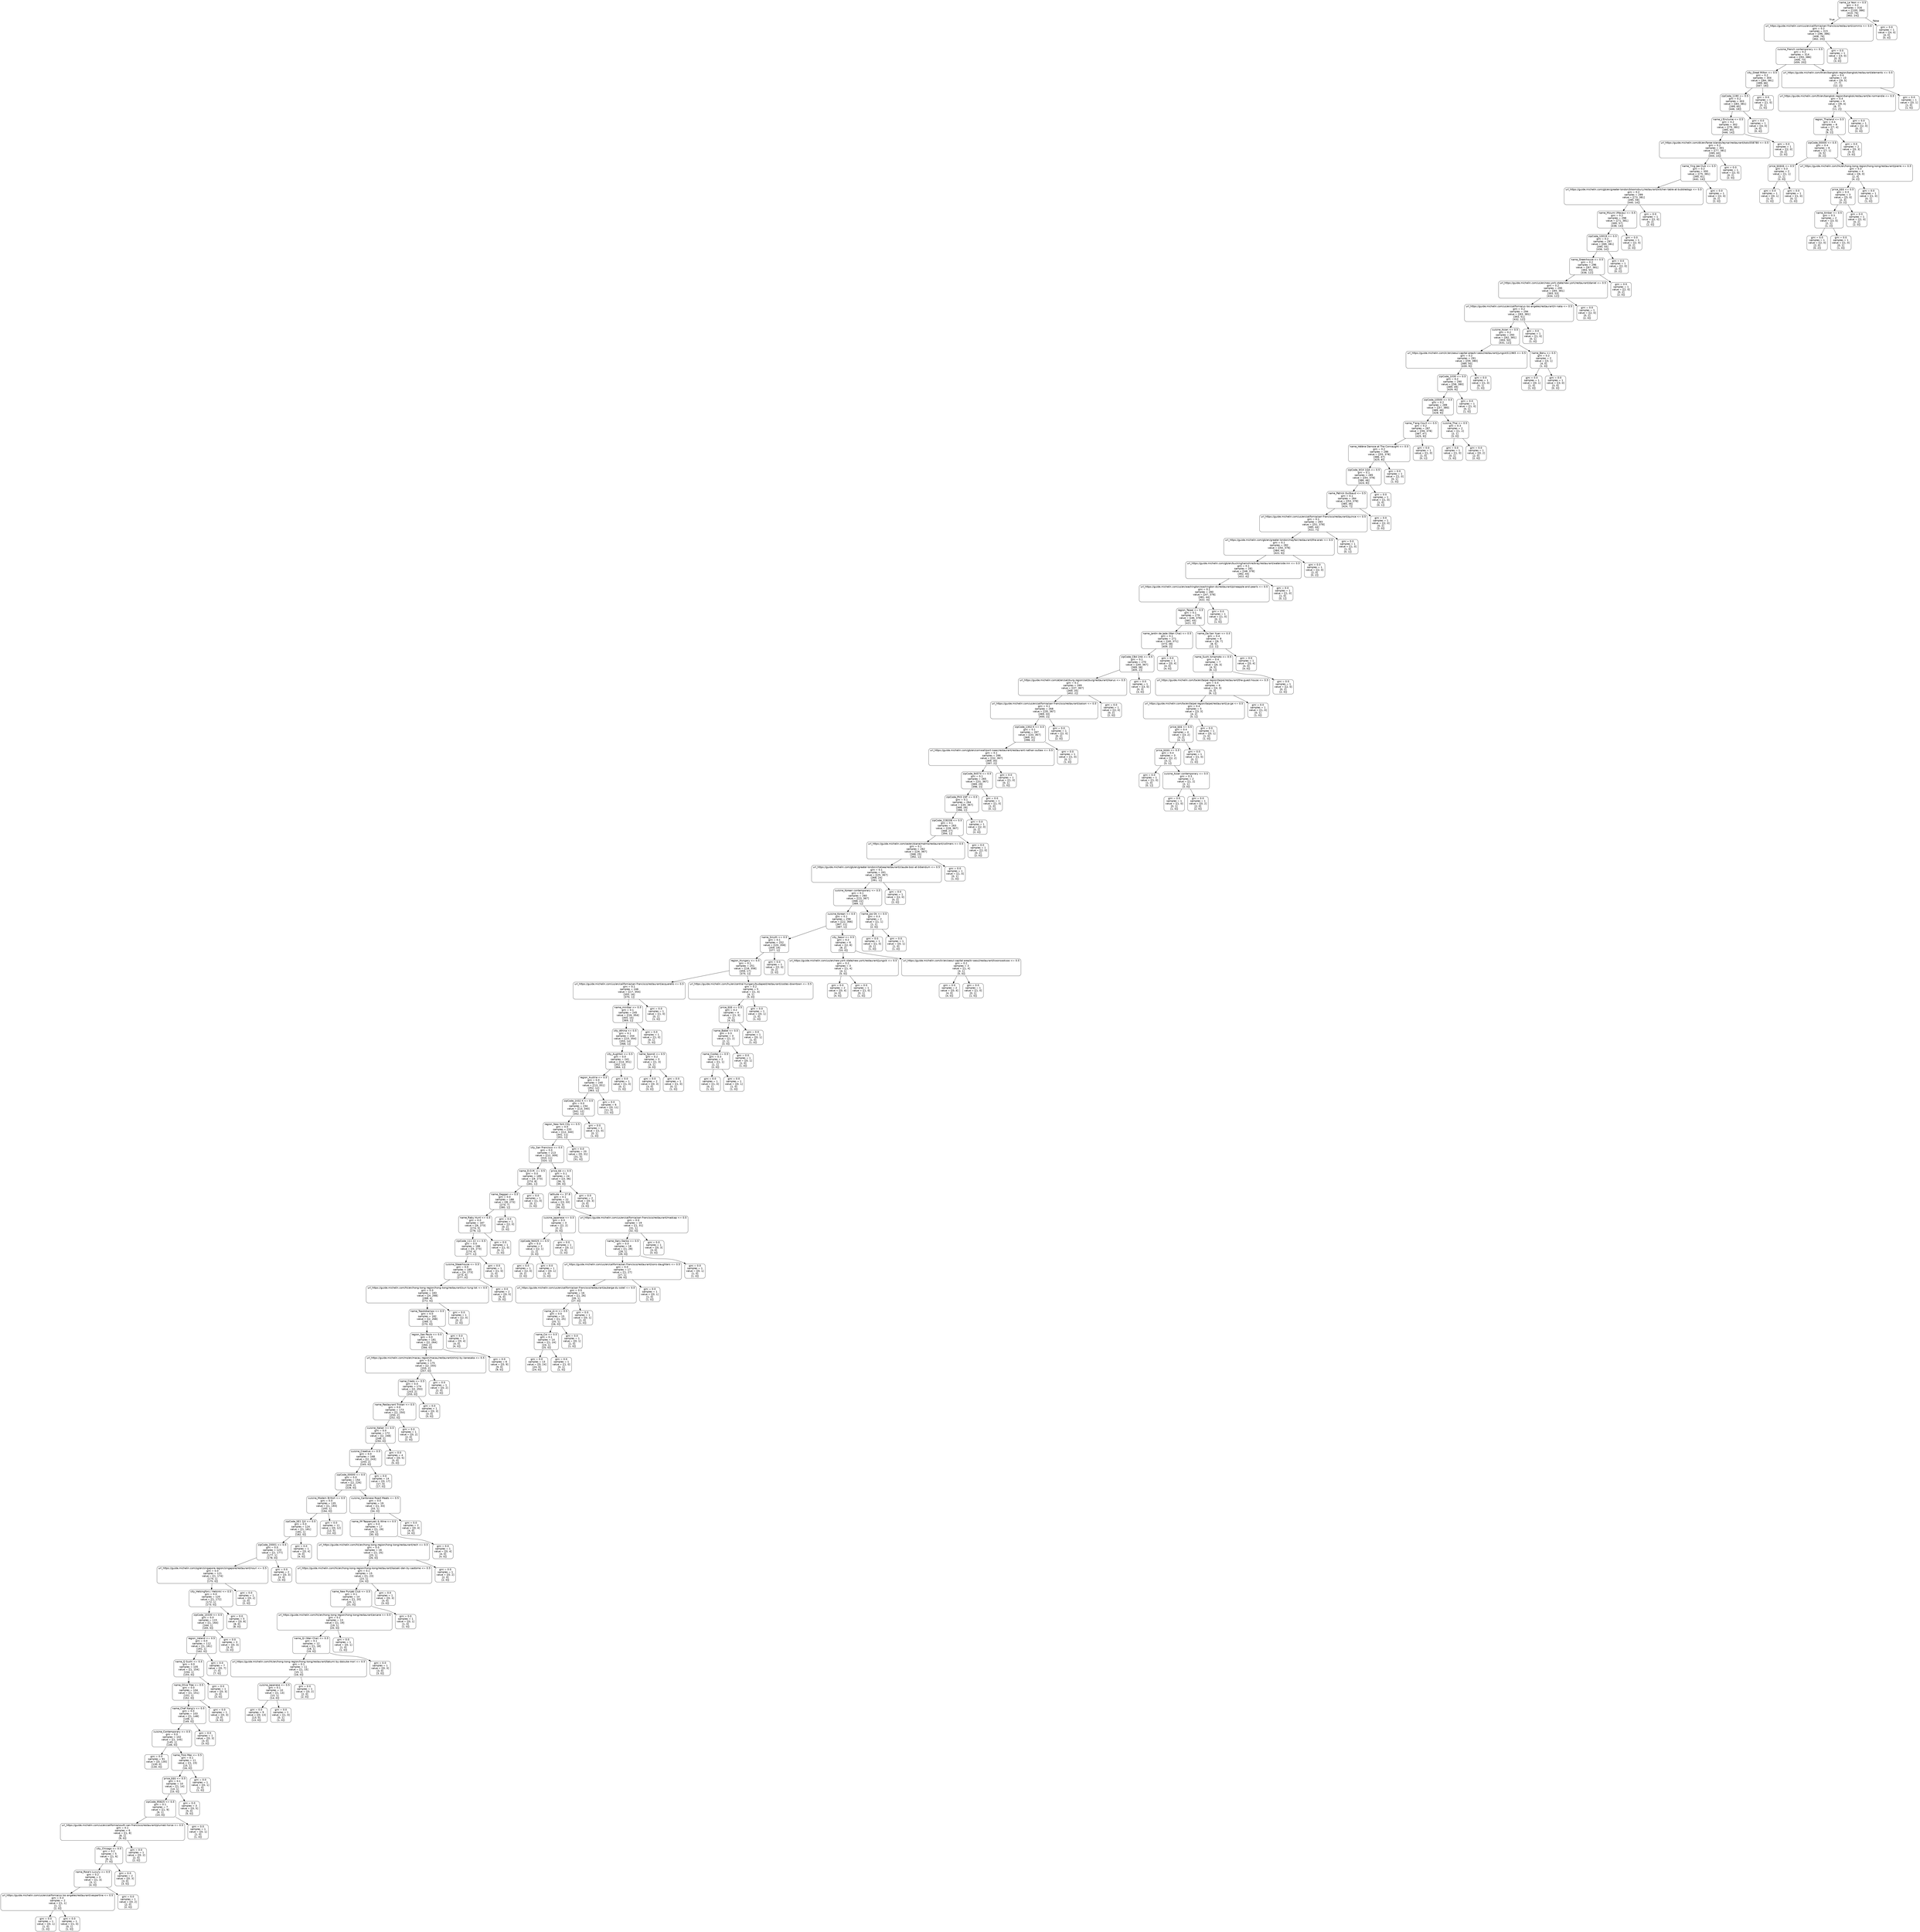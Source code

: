 digraph Tree {
node [shape=box, style="rounded", color="black", fontname=helvetica] ;
edge [fontname=helvetica] ;
0 [label="name_La Yeon <= 0.5\ngini = 0.2\nsamples = 316\nvalue = [[100, 386]\n[410, 76]\n[462, 24]]"] ;
1 [label="url_https://guide.michelin.com/us/en/california/san-francisco/restaurant/commis <= 0.5\ngini = 0.2\nsamples = 315\nvalue = [[96, 386]\n[406, 76]\n[462, 20]]"] ;
0 -> 1 [labeldistance=2.5, labelangle=45, headlabel="True"] ;
2 [label="cuisine_French contemporary <= 0.5\ngini = 0.2\nsamples = 314\nvalue = [[93, 386]\n[406, 73]\n[459, 20]]"] ;
1 -> 2 ;
3 [label="city_Great Milton <= 0.5\ngini = 0.2\nsamples = 304\nvalue = [[84, 381]\n[399, 66]\n[447, 18]]"] ;
2 -> 3 ;
4 [label="zipCode_1190 <= 0.5\ngini = 0.2\nsamples = 303\nvalue = [[83, 381]\n[399, 65]\n[446, 18]]"] ;
3 -> 4 ;
5 [label="name_L'Enclume <= 0.5\ngini = 0.2\nsamples = 302\nvalue = [[79, 381]\n[395, 65]\n[446, 14]]"] ;
4 -> 5 ;
6 [label="url_https://guide.michelin.com/dk/en/faroe-islands/leynar/restaurant/koks558780 <= 0.5\ngini = 0.2\nsamples = 301\nvalue = [[77, 381]\n[395, 63]\n[444, 14]]"] ;
5 -> 6 ;
7 [label="name_Ying Jee Club <= 0.5\ngini = 0.2\nsamples = 300\nvalue = [[75, 381]\n[395, 61]\n[442, 14]]"] ;
6 -> 7 ;
8 [label="url_https://guide.michelin.com/gb/en/greater-london/bloomsbury/restaurant/kitchen-table-at-bubbledogs <= 0.5\ngini = 0.2\nsamples = 299\nvalue = [[73, 381]\n[395, 59]\n[440, 14]]"] ;
7 -> 8 ;
9 [label="name_Mizumi (Macau) <= 0.5\ngini = 0.2\nsamples = 298\nvalue = [[71, 381]\n[395, 57]\n[438, 14]]"] ;
8 -> 9 ;
10 [label="zipCode_10019 <= 0.5\ngini = 0.2\nsamples = 297\nvalue = [[69, 381]\n[395, 55]\n[436, 14]]"] ;
9 -> 10 ;
11 [label="name_Greenhouse <= 0.5\ngini = 0.2\nsamples = 296\nvalue = [[67, 381]\n[393, 55]\n[436, 12]]"] ;
10 -> 11 ;
12 [label="url_https://guide.michelin.com/us/en/new-york-state/new-york/restaurant/daniel <= 0.5\ngini = 0.2\nsamples = 295\nvalue = [[65, 381]\n[393, 53]\n[434, 12]]"] ;
11 -> 12 ;
13 [label="url_https://guide.michelin.com/us/en/california/us-los-angeles/restaurant/n-naka <= 0.5\ngini = 0.2\nsamples = 294\nvalue = [[63, 381]\n[393, 51]\n[432, 12]]"] ;
12 -> 13 ;
14 [label="cuisine_Asian <= 0.5\ngini = 0.2\nsamples = 293\nvalue = [[62, 381]\n[393, 50]\n[431, 12]]"] ;
13 -> 14 ;
15 [label="url_https://guide.michelin.com/kr/en/seoul-capital-area/kr-seoul/restaurant/jungsik511965 <= 0.5\ngini = 0.2\nsamples = 291\nvalue = [[59, 380]\n[389, 50]\n[430, 9]]"] ;
14 -> 15 ;
16 [label="zipCode_1030 <= 0.5\ngini = 0.2\nsamples = 290\nvalue = [[58, 380]\n[389, 49]\n[429, 9]]"] ;
15 -> 16 ;
17 [label="zipCode_10500 <= 0.5\ngini = 0.2\nsamples = 289\nvalue = [[57, 380]\n[389, 48]\n[428, 9]]"] ;
16 -> 17 ;
18 [label="name_T'ang Court <= 0.5\ngini = 0.2\nsamples = 287\nvalue = [[56, 378]\n[387, 47]\n[425, 9]]"] ;
17 -> 18 ;
19 [label="name_Hélène Darroze at The Connaught <= 0.5\ngini = 0.2\nsamples = 286\nvalue = [[55, 378]\n[386, 47]\n[425, 8]]"] ;
18 -> 19 ;
20 [label="zipCode_W1K 1QA <= 0.5\ngini = 0.1\nsamples = 285\nvalue = [[54, 378]\n[386, 46]\n[424, 8]]"] ;
19 -> 20 ;
21 [label="name_Patrick Guilbaud <= 0.5\ngini = 0.1\nsamples = 284\nvalue = [[53, 378]\n[385, 46]\n[424, 7]]"] ;
20 -> 21 ;
22 [label="url_https://guide.michelin.com/us/en/california/san-francisco/restaurant/quince <= 0.5\ngini = 0.1\nsamples = 283\nvalue = [[51, 378]\n[385, 44]\n[422, 7]]"] ;
21 -> 22 ;
23 [label="url_https://guide.michelin.com/gb/en/greater-london/mayfair/restaurant/the-araki <= 0.5\ngini = 0.1\nsamples = 282\nvalue = [[50, 378]\n[384, 44]\n[422, 6]]"] ;
22 -> 23 ;
24 [label="url_https://guide.michelin.com/gb/en/buckinghamshire/bray/restaurant/waterside-inn <= 0.5\ngini = 0.1\nsamples = 281\nvalue = [[48, 378]\n[382, 44]\n[422, 4]]"] ;
23 -> 24 ;
25 [label="url_https://guide.michelin.com/us/en/washington/washington-dc/restaurant/pineapple-and-pearls <= 0.5\ngini = 0.1\nsamples = 280\nvalue = [[47, 378]\n[381, 44]\n[422, 3]]"] ;
24 -> 25 ;
26 [label="region_Taipei <= 0.5\ngini = 0.1\nsamples = 279\nvalue = [[46, 378]\n[381, 43]\n[421, 3]]"] ;
25 -> 26 ;
27 [label="name_Jardin de Jade (Wan Chai) <= 0.5\ngini = 0.1\nsamples = 271\nvalue = [[40, 371]\n[373, 38]\n[409, 2]]"] ;
26 -> 27 ;
28 [label="zipCode_CB4 1HA <= 0.5\ngini = 0.1\nsamples = 270\nvalue = [[40, 367]\n[369, 38]\n[405, 2]]"] ;
27 -> 28 ;
29 [label="url_https://guide.michelin.com/at/en/salzburg-region/salzburg/restaurant/ikarus <= 0.5\ngini = 0.1\nsamples = 269\nvalue = [[37, 367]\n[369, 35]\n[402, 2]]"] ;
28 -> 29 ;
30 [label="url_https://guide.michelin.com/us/en/california/san-francisco/restaurant/saison <= 0.5\ngini = 0.1\nsamples = 268\nvalue = [[35, 367]\n[369, 33]\n[400, 2]]"] ;
29 -> 30 ;
31 [label="zipCode_1302 K <= 0.5\ngini = 0.1\nsamples = 267\nvalue = [[33, 367]\n[369, 31]\n[398, 2]]"] ;
30 -> 31 ;
32 [label="url_https://guide.michelin.com/gb/en/cornwall/port-isaac/restaurant/restaurant-nathan-outlaw <= 0.5\ngini = 0.1\nsamples = 266\nvalue = [[32, 367]\n[369, 30]\n[397, 2]]"] ;
31 -> 32 ;
33 [label="zipCode_94574 <= 0.5\ngini = 0.1\nsamples = 265\nvalue = [[31, 367]\n[369, 29]\n[396, 2]]"] ;
32 -> 33 ;
34 [label="zipCode_PH3 1NF <= 0.5\ngini = 0.1\nsamples = 264\nvalue = [[30, 367]\n[368, 29]\n[396, 1]]"] ;
33 -> 34 ;
35 [label="zipCode_228208 <= 0.5\ngini = 0.1\nsamples = 263\nvalue = [[28, 367]\n[368, 27]\n[394, 1]]"] ;
34 -> 35 ;
36 [label="url_https://guide.michelin.com/se/en/skane/malmo/restaurant/vollmers <= 0.5\ngini = 0.1\nsamples = 262\nvalue = [[26, 367]\n[368, 25]\n[392, 1]]"] ;
35 -> 36 ;
37 [label="url_https://guide.michelin.com/gb/en/greater-london/chelsea/restaurant/claude-bosi-at-bibendum <= 0.5\ngini = 0.1\nsamples = 261\nvalue = [[25, 367]\n[368, 24]\n[391, 1]]"] ;
36 -> 37 ;
38 [label="cuisine_Korean contemporary <= 0.5\ngini = 0.1\nsamples = 260\nvalue = [[23, 367]\n[368, 22]\n[389, 1]]"] ;
37 -> 38 ;
39 [label="cuisine_Korean <= 0.5\ngini = 0.1\nsamples = 258\nvalue = [[22, 366]\n[367, 21]\n[387, 1]]"] ;
38 -> 39 ;
40 [label="name_Smyth <= 0.5\ngini = 0.1\nsamples = 252\nvalue = [[20, 358]\n[359, 19]\n[377, 1]]"] ;
39 -> 40 ;
41 [label="region_Hungary <= 0.5\ngini = 0.1\nsamples = 251\nvalue = [[18, 358]\n[359, 17]\n[375, 1]]"] ;
40 -> 41 ;
42 [label="url_https://guide.michelin.com/us/en/california/san-francisco/restaurant/acquerello <= 0.5\ngini = 0.1\nsamples = 246\nvalue = [[17, 354]\n[355, 16]\n[370, 1]]"] ;
41 -> 42 ;
43 [label="name_minibar <= 0.5\ngini = 0.1\nsamples = 245\nvalue = [[16, 354]\n[355, 15]\n[369, 1]]"] ;
42 -> 43 ;
44 [label="city_Athína <= 0.5\ngini = 0.1\nsamples = 244\nvalue = [[15, 354]\n[355, 14]\n[368, 1]]"] ;
43 -> 44 ;
45 [label="city_Aughton <= 0.5\ngini = 0.0\nsamples = 241\nvalue = [[14, 351]\n[352, 13]\n[364, 1]]"] ;
44 -> 45 ;
46 [label="region_Austria <= 0.5\ngini = 0.0\nsamples = 240\nvalue = [[13, 351]\n[352, 12]\n[363, 1]]"] ;
45 -> 46 ;
47 [label="zipCode_1432 K <= 0.5\ngini = 0.0\nsamples = 234\nvalue = [[13, 340]\n[341, 12]\n[352, 1]]"] ;
46 -> 47 ;
48 [label="region_New York City <= 0.5\ngini = 0.0\nsamples = 233\nvalue = [[12, 340]\n[341, 11]\n[351, 1]]"] ;
47 -> 48 ;
49 [label="city_San Francisco <= 0.5\ngini = 0.0\nsamples = 213\nvalue = [[12, 309]\n[310, 11]\n[320, 1]]"] ;
48 -> 49 ;
50 [label="name_D.O.M. <= 0.5\ngini = 0.0\nsamples = 189\nvalue = [[9, 273]\n[274, 8]\n[281, 1]]"] ;
49 -> 50 ;
51 [label="name_Gaggan <= 0.5\ngini = 0.0\nsamples = 188\nvalue = [[8, 273]\n[274, 7]\n[280, 1]]"] ;
50 -> 51 ;
52 [label="name_Raby Hunt <= 0.5\ngini = 0.0\nsamples = 187\nvalue = [[6, 273]\n[274, 5]\n[278, 1]]"] ;
51 -> 52 ;
53 [label="zipCode_111 22 <= 0.5\ngini = 0.0\nsamples = 186\nvalue = [[5, 273]\n[274, 4]\n[277, 1]]"] ;
52 -> 53 ;
54 [label="cuisine_Steakhouse <= 0.5\ngini = 0.0\nsamples = 185\nvalue = [[4, 273]\n[273, 4]\n[277, 0]]"] ;
53 -> 54 ;
55 [label="url_https://guide.michelin.com/hk/en/hong-kong-region/hong-kong/restaurant/sun-tung-lok <= 0.5\ngini = 0.0\nsamples = 183\nvalue = [[4, 268]\n[268, 4]\n[272, 0]]"] ;
54 -> 55 ;
56 [label="name_Topolobampo <= 0.5\ngini = 0.0\nsamples = 182\nvalue = [[2, 268]\n[268, 2]\n[270, 0]]"] ;
55 -> 56 ;
57 [label="region_Sao Paulo <= 0.5\ngini = 0.0\nsamples = 181\nvalue = [[2, 264]\n[264, 2]\n[266, 0]]"] ;
56 -> 57 ;
58 [label="url_https://guide.michelin.com/mo/en/macau-region/macau/restaurant/shinji-by-kanesaka <= 0.5\ngini = 0.0\nsamples = 175\nvalue = [[2, 255]\n[255, 2]\n[257, 0]]"] ;
57 -> 58 ;
59 [label="name_Credo <= 0.5\ngini = 0.0\nsamples = 174\nvalue = [[2, 253]\n[253, 2]\n[255, 0]]"] ;
58 -> 59 ;
60 [label="name_Restaurant Tristan <= 0.5\ngini = 0.0\nsamples = 173\nvalue = [[2, 250]\n[250, 2]\n[252, 0]]"] ;
59 -> 60 ;
61 [label="cuisine_Italian <= 0.5\ngini = 0.0\nsamples = 172\nvalue = [[2, 248]\n[248, 2]\n[250, 0]]"] ;
60 -> 61 ;
62 [label="cuisine_Creative <= 0.5\ngini = 0.0\nsamples = 168\nvalue = [[2, 243]\n[243, 2]\n[245, 0]]"] ;
61 -> 62 ;
63 [label="zipCode_00000 <= 0.5\ngini = 0.0\nsamples = 154\nvalue = [[2, 226]\n[226, 2]\n[228, 0]]"] ;
62 -> 63 ;
64 [label="cuisine_Modern British <= 0.5\ngini = 0.0\nsamples = 135\nvalue = [[1, 193]\n[193, 1]\n[194, 0]]"] ;
63 -> 64 ;
65 [label="zipCode_SE1 2JX <= 0.5\ngini = 0.0\nsamples = 124\nvalue = [[1, 181]\n[181, 1]\n[182, 0]]"] ;
64 -> 65 ;
66 [label="zipCode_20001 <= 0.5\ngini = 0.0\nsamples = 123\nvalue = [[1, 177]\n[177, 1]\n[178, 0]]"] ;
65 -> 66 ;
67 [label="url_https://guide.michelin.com/sg/en/singapore-region/singapore/restaurant/nouri <= 0.5\ngini = 0.0\nsamples = 121\nvalue = [[1, 174]\n[174, 1]\n[175, 0]]"] ;
66 -> 67 ;
68 [label="city_Helsingfors / Helsinki <= 0.5\ngini = 0.0\nsamples = 120\nvalue = [[1, 172]\n[172, 1]\n[173, 0]]"] ;
67 -> 68 ;
69 [label="zipCode_10330 <= 0.5\ngini = 0.0\nsamples = 115\nvalue = [[1, 164]\n[164, 1]\n[165, 0]]"] ;
68 -> 69 ;
70 [label="region_Ireland <= 0.5\ngini = 0.0\nsamples = 112\nvalue = [[1, 161]\n[161, 1]\n[162, 0]]"] ;
69 -> 70 ;
71 [label="name_Q Sushi <= 0.5\ngini = 0.0\nsamples = 105\nvalue = [[1, 154]\n[154, 1]\n[155, 0]]"] ;
70 -> 71 ;
72 [label="name_Olive Tree <= 0.5\ngini = 0.0\nsamples = 104\nvalue = [[1, 151]\n[151, 1]\n[152, 0]]"] ;
71 -> 72 ;
73 [label="name_Chef Kang's <= 0.5\ngini = 0.0\nsamples = 103\nvalue = [[1, 148]\n[148, 1]\n[149, 0]]"] ;
72 -> 73 ;
74 [label="cuisine_Contemporary <= 0.5\ngini = 0.0\nsamples = 102\nvalue = [[1, 145]\n[145, 1]\n[146, 0]]"] ;
73 -> 74 ;
75 [label="gini = 0.0\nsamples = 91\nvalue = [[0, 130]\n[130, 0]\n[130, 0]]"] ;
74 -> 75 ;
76 [label="name_Trois Mec <= 0.5\ngini = 0.1\nsamples = 11\nvalue = [[1, 15]\n[15, 1]\n[16, 0]]"] ;
74 -> 76 ;
77 [label="price_$$$ <= 0.5\ngini = 0.1\nsamples = 10\nvalue = [[1, 14]\n[14, 1]\n[15, 0]]"] ;
76 -> 77 ;
78 [label="zipCode_95825 <= 0.5\ngini = 0.1\nsamples = 7\nvalue = [[1, 9]\n[9, 1]\n[10, 0]]"] ;
77 -> 78 ;
79 [label="url_https://guide.michelin.com/us/en/california/south-san-francisco/restaurant/plumed-horse <= 0.5\ngini = 0.1\nsamples = 6\nvalue = [[1, 8]\n[8, 1]\n[9, 0]]"] ;
78 -> 79 ;
80 [label="city_Chicago <= 0.5\ngini = 0.2\nsamples = 5\nvalue = [[1, 6]\n[6, 1]\n[7, 0]]"] ;
79 -> 80 ;
81 [label="name_Rose's Luxury <= 0.5\ngini = 0.2\nsamples = 3\nvalue = [[1, 3]\n[3, 1]\n[4, 0]]"] ;
80 -> 81 ;
82 [label="url_https://guide.michelin.com/us/en/california/us-los-angeles/restaurant/vespertine <= 0.5\ngini = 0.3\nsamples = 2\nvalue = [[1, 1]\n[1, 1]\n[2, 0]]"] ;
81 -> 82 ;
83 [label="gini = 0.0\nsamples = 1\nvalue = [[0, 1]\n[1, 0]\n[1, 0]]"] ;
82 -> 83 ;
84 [label="gini = 0.0\nsamples = 1\nvalue = [[1, 0]\n[0, 1]\n[1, 0]]"] ;
82 -> 84 ;
85 [label="gini = 0.0\nsamples = 1\nvalue = [[0, 2]\n[2, 0]\n[2, 0]]"] ;
81 -> 85 ;
86 [label="gini = 0.0\nsamples = 2\nvalue = [[0, 3]\n[3, 0]\n[3, 0]]"] ;
80 -> 86 ;
87 [label="gini = 0.0\nsamples = 1\nvalue = [[0, 2]\n[2, 0]\n[2, 0]]"] ;
79 -> 87 ;
88 [label="gini = 0.0\nsamples = 1\nvalue = [[0, 1]\n[1, 0]\n[1, 0]]"] ;
78 -> 88 ;
89 [label="gini = 0.0\nsamples = 3\nvalue = [[0, 5]\n[5, 0]\n[5, 0]]"] ;
77 -> 89 ;
90 [label="gini = 0.0\nsamples = 1\nvalue = [[0, 1]\n[1, 0]\n[1, 0]]"] ;
76 -> 90 ;
91 [label="gini = 0.0\nsamples = 1\nvalue = [[0, 3]\n[3, 0]\n[3, 0]]"] ;
73 -> 91 ;
92 [label="gini = 0.0\nsamples = 1\nvalue = [[0, 3]\n[3, 0]\n[3, 0]]"] ;
72 -> 92 ;
93 [label="gini = 0.0\nsamples = 1\nvalue = [[0, 3]\n[3, 0]\n[3, 0]]"] ;
71 -> 93 ;
94 [label="gini = 0.0\nsamples = 7\nvalue = [[0, 7]\n[7, 0]\n[7, 0]]"] ;
70 -> 94 ;
95 [label="gini = 0.0\nsamples = 3\nvalue = [[0, 3]\n[3, 0]\n[3, 0]]"] ;
69 -> 95 ;
96 [label="gini = 0.0\nsamples = 5\nvalue = [[0, 8]\n[8, 0]\n[8, 0]]"] ;
68 -> 96 ;
97 [label="gini = 0.0\nsamples = 1\nvalue = [[0, 2]\n[2, 0]\n[2, 0]]"] ;
67 -> 97 ;
98 [label="gini = 0.0\nsamples = 2\nvalue = [[0, 3]\n[3, 0]\n[3, 0]]"] ;
66 -> 98 ;
99 [label="gini = 0.0\nsamples = 1\nvalue = [[0, 4]\n[4, 0]\n[4, 0]]"] ;
65 -> 99 ;
100 [label="gini = 0.0\nsamples = 11\nvalue = [[0, 12]\n[12, 0]\n[12, 0]]"] ;
64 -> 100 ;
101 [label="cuisine_Cantonese Roast Meats <= 0.5\ngini = 0.0\nsamples = 19\nvalue = [[1, 33]\n[33, 1]\n[34, 0]]"] ;
63 -> 101 ;
102 [label="name_IM Teppanyaki & Wine <= 0.5\ngini = 0.0\nsamples = 17\nvalue = [[1, 29]\n[29, 1]\n[30, 0]]"] ;
101 -> 102 ;
103 [label="url_https://guide.michelin.com/hk/en/hong-kong-region/hong-kong/restaurant/rech <= 0.5\ngini = 0.0\nsamples = 16\nvalue = [[1, 25]\n[25, 1]\n[26, 0]]"] ;
102 -> 103 ;
104 [label="url_https://guide.michelin.com/hk/en/hong-kong-region/hong-kong/restaurant/kaiseki-den-by-saotome <= 0.5\ngini = 0.1\nsamples = 15\nvalue = [[1, 23]\n[23, 1]\n[24, 0]]"] ;
103 -> 104 ;
105 [label="name_New Punjab Club <= 0.5\ngini = 0.1\nsamples = 14\nvalue = [[1, 20]\n[20, 1]\n[21, 0]]"] ;
104 -> 105 ;
106 [label="url_https://guide.michelin.com/hk/en/hong-kong-region/hong-kong/restaurant/arcane <= 0.5\ngini = 0.1\nsamples = 13\nvalue = [[1, 19]\n[19, 1]\n[20, 0]]"] ;
105 -> 106 ;
107 [label="name_Qi (Wan Chai) <= 0.5\ngini = 0.1\nsamples = 12\nvalue = [[1, 18]\n[18, 1]\n[19, 0]]"] ;
106 -> 107 ;
108 [label="url_https://guide.michelin.com/hk/en/hong-kong-region/hong-kong/restaurant/takumi-by-daisuke-mori <= 0.5\ngini = 0.1\nsamples = 11\nvalue = [[1, 15]\n[15, 1]\n[16, 0]]"] ;
107 -> 108 ;
109 [label="cuisine_Japanese <= 0.5\ngini = 0.1\nsamples = 10\nvalue = [[1, 13]\n[13, 1]\n[14, 0]]"] ;
108 -> 109 ;
110 [label="gini = 0.0\nsamples = 9\nvalue = [[0, 13]\n[13, 0]\n[13, 0]]"] ;
109 -> 110 ;
111 [label="gini = 0.0\nsamples = 1\nvalue = [[1, 0]\n[0, 1]\n[1, 0]]"] ;
109 -> 111 ;
112 [label="gini = 0.0\nsamples = 1\nvalue = [[0, 2]\n[2, 0]\n[2, 0]]"] ;
108 -> 112 ;
113 [label="gini = 0.0\nsamples = 1\nvalue = [[0, 3]\n[3, 0]\n[3, 0]]"] ;
107 -> 113 ;
114 [label="gini = 0.0\nsamples = 1\nvalue = [[0, 1]\n[1, 0]\n[1, 0]]"] ;
106 -> 114 ;
115 [label="gini = 0.0\nsamples = 1\nvalue = [[0, 1]\n[1, 0]\n[1, 0]]"] ;
105 -> 115 ;
116 [label="gini = 0.0\nsamples = 1\nvalue = [[0, 3]\n[3, 0]\n[3, 0]]"] ;
104 -> 116 ;
117 [label="gini = 0.0\nsamples = 1\nvalue = [[0, 2]\n[2, 0]\n[2, 0]]"] ;
103 -> 117 ;
118 [label="gini = 0.0\nsamples = 1\nvalue = [[0, 4]\n[4, 0]\n[4, 0]]"] ;
102 -> 118 ;
119 [label="gini = 0.0\nsamples = 2\nvalue = [[0, 4]\n[4, 0]\n[4, 0]]"] ;
101 -> 119 ;
120 [label="gini = 0.0\nsamples = 14\nvalue = [[0, 17]\n[17, 0]\n[17, 0]]"] ;
62 -> 120 ;
121 [label="gini = 0.0\nsamples = 4\nvalue = [[0, 5]\n[5, 0]\n[5, 0]]"] ;
61 -> 121 ;
122 [label="gini = 0.0\nsamples = 1\nvalue = [[0, 2]\n[2, 0]\n[2, 0]]"] ;
60 -> 122 ;
123 [label="gini = 0.0\nsamples = 1\nvalue = [[0, 3]\n[3, 0]\n[3, 0]]"] ;
59 -> 123 ;
124 [label="gini = 0.0\nsamples = 1\nvalue = [[0, 2]\n[2, 0]\n[2, 0]]"] ;
58 -> 124 ;
125 [label="gini = 0.0\nsamples = 6\nvalue = [[0, 9]\n[9, 0]\n[9, 0]]"] ;
57 -> 125 ;
126 [label="gini = 0.0\nsamples = 1\nvalue = [[0, 4]\n[4, 0]\n[4, 0]]"] ;
56 -> 126 ;
127 [label="gini = 0.0\nsamples = 1\nvalue = [[2, 0]\n[0, 2]\n[2, 0]]"] ;
55 -> 127 ;
128 [label="gini = 0.0\nsamples = 2\nvalue = [[0, 5]\n[5, 0]\n[5, 0]]"] ;
54 -> 128 ;
129 [label="gini = 0.0\nsamples = 1\nvalue = [[1, 0]\n[1, 0]\n[0, 1]]"] ;
53 -> 129 ;
130 [label="gini = 0.0\nsamples = 1\nvalue = [[1, 0]\n[0, 1]\n[1, 0]]"] ;
52 -> 130 ;
131 [label="gini = 0.0\nsamples = 1\nvalue = [[2, 0]\n[0, 2]\n[2, 0]]"] ;
51 -> 131 ;
132 [label="gini = 0.0\nsamples = 1\nvalue = [[1, 0]\n[0, 1]\n[1, 0]]"] ;
50 -> 132 ;
133 [label="price_$$ <= 0.5\ngini = 0.1\nsamples = 24\nvalue = [[3, 36]\n[36, 3]\n[39, 0]]"] ;
49 -> 133 ;
134 [label="latitude <= 37.8\ngini = 0.1\nsamples = 22\nvalue = [[3, 33]\n[33, 3]\n[36, 0]]"] ;
133 -> 134 ;
135 [label="cuisine_Japanese <= 0.5\ngini = 0.3\nsamples = 3\nvalue = [[2, 2]\n[2, 2]\n[4, 0]]"] ;
134 -> 135 ;
136 [label="zipCode_94025 <= 0.5\ngini = 0.3\nsamples = 2\nvalue = [[2, 1]\n[1, 2]\n[3, 0]]"] ;
135 -> 136 ;
137 [label="gini = 0.0\nsamples = 1\nvalue = [[2, 0]\n[0, 2]\n[2, 0]]"] ;
136 -> 137 ;
138 [label="gini = 0.0\nsamples = 1\nvalue = [[0, 1]\n[1, 0]\n[1, 0]]"] ;
136 -> 138 ;
139 [label="gini = 0.0\nsamples = 1\nvalue = [[0, 1]\n[1, 0]\n[1, 0]]"] ;
135 -> 139 ;
140 [label="url_https://guide.michelin.com/us/en/california/san-francisco/restaurant/madcap <= 0.5\ngini = 0.0\nsamples = 19\nvalue = [[1, 31]\n[31, 1]\n[32, 0]]"] ;
134 -> 140 ;
141 [label="name_Gary Danko <= 0.5\ngini = 0.0\nsamples = 18\nvalue = [[1, 28]\n[28, 1]\n[29, 0]]"] ;
140 -> 141 ;
142 [label="url_https://guide.michelin.com/us/en/california/san-francisco/restaurant/sons-daughters <= 0.5\ngini = 0.0\nsamples = 17\nvalue = [[1, 27]\n[27, 1]\n[28, 0]]"] ;
141 -> 142 ;
143 [label="url_https://guide.michelin.com/us/en/california/san-francisco/restaurant/auberge-du-soleil <= 0.5\ngini = 0.0\nsamples = 16\nvalue = [[1, 26]\n[26, 1]\n[27, 0]]"] ;
142 -> 143 ;
144 [label="name_jū-ni <= 0.5\ngini = 0.0\nsamples = 15\nvalue = [[1, 25]\n[25, 1]\n[26, 0]]"] ;
143 -> 144 ;
145 [label="name_Coi <= 0.5\ngini = 0.1\nsamples = 14\nvalue = [[1, 24]\n[24, 1]\n[25, 0]]"] ;
144 -> 145 ;
146 [label="gini = 0.0\nsamples = 13\nvalue = [[0, 24]\n[24, 0]\n[24, 0]]"] ;
145 -> 146 ;
147 [label="gini = 0.0\nsamples = 1\nvalue = [[1, 0]\n[0, 1]\n[1, 0]]"] ;
145 -> 147 ;
148 [label="gini = 0.0\nsamples = 1\nvalue = [[0, 1]\n[1, 0]\n[1, 0]]"] ;
144 -> 148 ;
149 [label="gini = 0.0\nsamples = 1\nvalue = [[0, 1]\n[1, 0]\n[1, 0]]"] ;
143 -> 149 ;
150 [label="gini = 0.0\nsamples = 1\nvalue = [[0, 1]\n[1, 0]\n[1, 0]]"] ;
142 -> 150 ;
151 [label="gini = 0.0\nsamples = 1\nvalue = [[0, 1]\n[1, 0]\n[1, 0]]"] ;
141 -> 151 ;
152 [label="gini = 0.0\nsamples = 1\nvalue = [[0, 3]\n[3, 0]\n[3, 0]]"] ;
140 -> 152 ;
153 [label="gini = 0.0\nsamples = 2\nvalue = [[0, 3]\n[3, 0]\n[3, 0]]"] ;
133 -> 153 ;
154 [label="gini = 0.0\nsamples = 20\nvalue = [[0, 31]\n[31, 0]\n[31, 0]]"] ;
48 -> 154 ;
155 [label="gini = 0.0\nsamples = 1\nvalue = [[1, 0]\n[0, 1]\n[1, 0]]"] ;
47 -> 155 ;
156 [label="gini = 0.0\nsamples = 6\nvalue = [[0, 11]\n[11, 0]\n[11, 0]]"] ;
46 -> 156 ;
157 [label="gini = 0.0\nsamples = 1\nvalue = [[1, 0]\n[0, 1]\n[1, 0]]"] ;
45 -> 157 ;
158 [label="name_Spondi <= 0.5\ngini = 0.2\nsamples = 3\nvalue = [[1, 3]\n[3, 1]\n[4, 0]]"] ;
44 -> 158 ;
159 [label="gini = 0.0\nsamples = 2\nvalue = [[0, 3]\n[3, 0]\n[3, 0]]"] ;
158 -> 159 ;
160 [label="gini = 0.0\nsamples = 1\nvalue = [[1, 0]\n[0, 1]\n[1, 0]]"] ;
158 -> 160 ;
161 [label="gini = 0.0\nsamples = 1\nvalue = [[1, 0]\n[0, 1]\n[1, 0]]"] ;
43 -> 161 ;
162 [label="gini = 0.0\nsamples = 1\nvalue = [[1, 0]\n[0, 1]\n[1, 0]]"] ;
42 -> 162 ;
163 [label="url_https://guide.michelin.com/hu/en/central-hungary/budapest/restaurant/costes-downtown <= 0.5\ngini = 0.2\nsamples = 5\nvalue = [[1, 4]\n[4, 1]\n[5, 0]]"] ;
41 -> 163 ;
164 [label="price_$$$ <= 0.5\ngini = 0.2\nsamples = 4\nvalue = [[1, 3]\n[3, 1]\n[4, 0]]"] ;
163 -> 164 ;
165 [label="name_Babel <= 0.5\ngini = 0.3\nsamples = 3\nvalue = [[1, 2]\n[2, 1]\n[3, 0]]"] ;
164 -> 165 ;
166 [label="name_Costes <= 0.5\ngini = 0.3\nsamples = 2\nvalue = [[1, 1]\n[1, 1]\n[2, 0]]"] ;
165 -> 166 ;
167 [label="gini = 0.0\nsamples = 1\nvalue = [[1, 0]\n[0, 1]\n[1, 0]]"] ;
166 -> 167 ;
168 [label="gini = 0.0\nsamples = 1\nvalue = [[0, 1]\n[1, 0]\n[1, 0]]"] ;
166 -> 168 ;
169 [label="gini = 0.0\nsamples = 1\nvalue = [[0, 1]\n[1, 0]\n[1, 0]]"] ;
165 -> 169 ;
170 [label="gini = 0.0\nsamples = 1\nvalue = [[0, 1]\n[1, 0]\n[1, 0]]"] ;
164 -> 170 ;
171 [label="gini = 0.0\nsamples = 1\nvalue = [[0, 1]\n[1, 0]\n[1, 0]]"] ;
163 -> 171 ;
172 [label="gini = 0.0\nsamples = 1\nvalue = [[2, 0]\n[0, 2]\n[2, 0]]"] ;
40 -> 172 ;
173 [label="city_Seoul <= 0.5\ngini = 0.2\nsamples = 6\nvalue = [[2, 8]\n[8, 2]\n[10, 0]]"] ;
39 -> 173 ;
174 [label="url_https://guide.michelin.com/us/en/new-york-state/new-york/restaurant/jungsik <= 0.5\ngini = 0.2\nsamples = 3\nvalue = [[1, 4]\n[4, 1]\n[5, 0]]"] ;
173 -> 174 ;
175 [label="gini = 0.0\nsamples = 2\nvalue = [[0, 4]\n[4, 0]\n[4, 0]]"] ;
174 -> 175 ;
176 [label="gini = 0.0\nsamples = 1\nvalue = [[1, 0]\n[0, 1]\n[1, 0]]"] ;
174 -> 176 ;
177 [label="url_https://guide.michelin.com/kr/en/seoul-capital-area/kr-seoul/restaurant/kwonsooksoo <= 0.5\ngini = 0.2\nsamples = 3\nvalue = [[1, 4]\n[4, 1]\n[5, 0]]"] ;
173 -> 177 ;
178 [label="gini = 0.0\nsamples = 2\nvalue = [[0, 4]\n[4, 0]\n[4, 0]]"] ;
177 -> 178 ;
179 [label="gini = 0.0\nsamples = 1\nvalue = [[1, 0]\n[0, 1]\n[1, 0]]"] ;
177 -> 179 ;
180 [label="name_Joo Ok <= 0.5\ngini = 0.3\nsamples = 2\nvalue = [[1, 1]\n[1, 1]\n[2, 0]]"] ;
38 -> 180 ;
181 [label="gini = 0.0\nsamples = 1\nvalue = [[1, 0]\n[0, 1]\n[1, 0]]"] ;
180 -> 181 ;
182 [label="gini = 0.0\nsamples = 1\nvalue = [[0, 1]\n[1, 0]\n[1, 0]]"] ;
180 -> 182 ;
183 [label="gini = 0.0\nsamples = 1\nvalue = [[2, 0]\n[0, 2]\n[2, 0]]"] ;
37 -> 183 ;
184 [label="gini = 0.0\nsamples = 1\nvalue = [[1, 0]\n[0, 1]\n[1, 0]]"] ;
36 -> 184 ;
185 [label="gini = 0.0\nsamples = 1\nvalue = [[2, 0]\n[0, 2]\n[2, 0]]"] ;
35 -> 185 ;
186 [label="gini = 0.0\nsamples = 1\nvalue = [[2, 0]\n[0, 2]\n[2, 0]]"] ;
34 -> 186 ;
187 [label="gini = 0.0\nsamples = 1\nvalue = [[1, 0]\n[1, 0]\n[0, 1]]"] ;
33 -> 187 ;
188 [label="gini = 0.0\nsamples = 1\nvalue = [[1, 0]\n[0, 1]\n[1, 0]]"] ;
32 -> 188 ;
189 [label="gini = 0.0\nsamples = 1\nvalue = [[1, 0]\n[0, 1]\n[1, 0]]"] ;
31 -> 189 ;
190 [label="gini = 0.0\nsamples = 1\nvalue = [[2, 0]\n[0, 2]\n[2, 0]]"] ;
30 -> 190 ;
191 [label="gini = 0.0\nsamples = 1\nvalue = [[2, 0]\n[0, 2]\n[2, 0]]"] ;
29 -> 191 ;
192 [label="gini = 0.0\nsamples = 1\nvalue = [[3, 0]\n[0, 3]\n[3, 0]]"] ;
28 -> 192 ;
193 [label="gini = 0.0\nsamples = 1\nvalue = [[0, 4]\n[4, 0]\n[4, 0]]"] ;
27 -> 193 ;
194 [label="name_Da San Yuan <= 0.5\ngini = 0.4\nsamples = 8\nvalue = [[6, 7]\n[8, 5]\n[12, 1]]"] ;
26 -> 194 ;
195 [label="name_Sushi Amamoto <= 0.5\ngini = 0.4\nsamples = 7\nvalue = [[6, 3]\n[4, 5]\n[8, 1]]"] ;
194 -> 195 ;
196 [label="url_https://guide.michelin.com/tw/en/taipei-region/taipei/restaurant/the-guest-house <= 0.5\ngini = 0.4\nsamples = 6\nvalue = [[4, 3]\n[4, 3]\n[6, 1]]"] ;
195 -> 196 ;
197 [label="url_https://guide.michelin.com/tw/en/taipei-region/taipei/restaurant/ya-ge <= 0.5\ngini = 0.4\nsamples = 5\nvalue = [[3, 3]\n[4, 2]\n[5, 1]]"] ;
196 -> 197 ;
198 [label="price_$$$ <= 0.5\ngini = 0.4\nsamples = 4\nvalue = [[3, 2]\n[3, 2]\n[4, 1]]"] ;
197 -> 198 ;
199 [label="price_$$$$ <= 0.5\ngini = 0.4\nsamples = 3\nvalue = [[2, 2]\n[3, 1]\n[3, 1]]"] ;
198 -> 199 ;
200 [label="gini = 0.0\nsamples = 1\nvalue = [[1, 0]\n[1, 0]\n[0, 1]]"] ;
199 -> 200 ;
201 [label="cuisine_Asian contemporary <= 0.5\ngini = 0.3\nsamples = 2\nvalue = [[1, 2]\n[2, 1]\n[3, 0]]"] ;
199 -> 201 ;
202 [label="gini = 0.0\nsamples = 1\nvalue = [[1, 0]\n[0, 1]\n[1, 0]]"] ;
201 -> 202 ;
203 [label="gini = 0.0\nsamples = 1\nvalue = [[0, 2]\n[2, 0]\n[2, 0]]"] ;
201 -> 203 ;
204 [label="gini = 0.0\nsamples = 1\nvalue = [[1, 0]\n[0, 1]\n[1, 0]]"] ;
198 -> 204 ;
205 [label="gini = 0.0\nsamples = 1\nvalue = [[0, 1]\n[1, 0]\n[1, 0]]"] ;
197 -> 205 ;
206 [label="gini = 0.0\nsamples = 1\nvalue = [[1, 0]\n[0, 1]\n[1, 0]]"] ;
196 -> 206 ;
207 [label="gini = 0.0\nsamples = 1\nvalue = [[2, 0]\n[0, 2]\n[2, 0]]"] ;
195 -> 207 ;
208 [label="gini = 0.0\nsamples = 1\nvalue = [[0, 4]\n[4, 0]\n[4, 0]]"] ;
194 -> 208 ;
209 [label="gini = 0.0\nsamples = 1\nvalue = [[1, 0]\n[0, 1]\n[1, 0]]"] ;
25 -> 209 ;
210 [label="gini = 0.0\nsamples = 1\nvalue = [[1, 0]\n[1, 0]\n[0, 1]]"] ;
24 -> 210 ;
211 [label="gini = 0.0\nsamples = 1\nvalue = [[2, 0]\n[2, 0]\n[0, 2]]"] ;
23 -> 211 ;
212 [label="gini = 0.0\nsamples = 1\nvalue = [[1, 0]\n[1, 0]\n[0, 1]]"] ;
22 -> 212 ;
213 [label="gini = 0.0\nsamples = 1\nvalue = [[2, 0]\n[0, 2]\n[2, 0]]"] ;
21 -> 213 ;
214 [label="gini = 0.0\nsamples = 1\nvalue = [[1, 0]\n[1, 0]\n[0, 1]]"] ;
20 -> 214 ;
215 [label="gini = 0.0\nsamples = 1\nvalue = [[1, 0]\n[0, 1]\n[1, 0]]"] ;
19 -> 215 ;
216 [label="gini = 0.0\nsamples = 1\nvalue = [[1, 0]\n[1, 0]\n[0, 1]]"] ;
18 -> 216 ;
217 [label="cuisine_Thai <= 0.5\ngini = 0.3\nsamples = 2\nvalue = [[1, 2]\n[2, 1]\n[3, 0]]"] ;
17 -> 217 ;
218 [label="gini = 0.0\nsamples = 1\nvalue = [[1, 0]\n[0, 1]\n[1, 0]]"] ;
217 -> 218 ;
219 [label="gini = 0.0\nsamples = 1\nvalue = [[0, 2]\n[2, 0]\n[2, 0]]"] ;
217 -> 219 ;
220 [label="gini = 0.0\nsamples = 1\nvalue = [[1, 0]\n[0, 1]\n[1, 0]]"] ;
16 -> 220 ;
221 [label="gini = 0.0\nsamples = 1\nvalue = [[1, 0]\n[0, 1]\n[1, 0]]"] ;
15 -> 221 ;
222 [label="name_Benu <= 0.5\ngini = 0.2\nsamples = 2\nvalue = [[3, 1]\n[4, 0]\n[1, 3]]"] ;
14 -> 222 ;
223 [label="gini = 0.0\nsamples = 1\nvalue = [[0, 1]\n[1, 0]\n[1, 0]]"] ;
222 -> 223 ;
224 [label="gini = 0.0\nsamples = 1\nvalue = [[3, 0]\n[3, 0]\n[0, 3]]"] ;
222 -> 224 ;
225 [label="gini = 0.0\nsamples = 1\nvalue = [[1, 0]\n[0, 1]\n[1, 0]]"] ;
13 -> 225 ;
226 [label="gini = 0.0\nsamples = 1\nvalue = [[2, 0]\n[0, 2]\n[2, 0]]"] ;
12 -> 226 ;
227 [label="gini = 0.0\nsamples = 1\nvalue = [[2, 0]\n[0, 2]\n[2, 0]]"] ;
11 -> 227 ;
228 [label="gini = 0.0\nsamples = 1\nvalue = [[2, 0]\n[2, 0]\n[0, 2]]"] ;
10 -> 228 ;
229 [label="gini = 0.0\nsamples = 1\nvalue = [[2, 0]\n[0, 2]\n[2, 0]]"] ;
9 -> 229 ;
230 [label="gini = 0.0\nsamples = 1\nvalue = [[2, 0]\n[0, 2]\n[2, 0]]"] ;
8 -> 230 ;
231 [label="gini = 0.0\nsamples = 1\nvalue = [[2, 0]\n[0, 2]\n[2, 0]]"] ;
7 -> 231 ;
232 [label="gini = 0.0\nsamples = 1\nvalue = [[2, 0]\n[0, 2]\n[2, 0]]"] ;
6 -> 232 ;
233 [label="gini = 0.0\nsamples = 1\nvalue = [[2, 0]\n[0, 2]\n[2, 0]]"] ;
5 -> 233 ;
234 [label="gini = 0.0\nsamples = 1\nvalue = [[4, 0]\n[4, 0]\n[0, 4]]"] ;
4 -> 234 ;
235 [label="gini = 0.0\nsamples = 1\nvalue = [[1, 0]\n[0, 1]\n[1, 0]]"] ;
3 -> 235 ;
236 [label="url_https://guide.michelin.com/th/en/bangkok-region/bangkok/restaurant/elements <= 0.5\ngini = 0.4\nsamples = 10\nvalue = [[9, 5]\n[7, 7]\n[12, 2]]"] ;
2 -> 236 ;
237 [label="url_https://guide.michelin.com/th/en/bangkok-region/bangkok/restaurant/le-normandie <= 0.5\ngini = 0.4\nsamples = 9\nvalue = [[9, 4]\n[6, 7]\n[11, 2]]"] ;
236 -> 237 ;
238 [label="region_Thailand <= 0.5\ngini = 0.4\nsamples = 8\nvalue = [[7, 4]\n[6, 5]\n[9, 2]]"] ;
237 -> 238 ;
239 [label="zipCode_00000 <= 0.5\ngini = 0.4\nsamples = 6\nvalue = [[7, 1]\n[3, 5]\n[6, 2]]"] ;
238 -> 239 ;
240 [label="price_$$$$$ <= 0.5\ngini = 0.3\nsamples = 2\nvalue = [[1, 1]\n[1, 1]\n[2, 0]]"] ;
239 -> 240 ;
241 [label="gini = 0.0\nsamples = 1\nvalue = [[0, 1]\n[1, 0]\n[1, 0]]"] ;
240 -> 241 ;
242 [label="gini = 0.0\nsamples = 1\nvalue = [[1, 0]\n[0, 1]\n[1, 0]]"] ;
240 -> 242 ;
243 [label="url_https://guide.michelin.com/hk/en/hong-kong-region/hong-kong/restaurant/pierre <= 0.5\ngini = 0.3\nsamples = 4\nvalue = [[6, 0]\n[2, 4]\n[4, 2]]"] ;
239 -> 243 ;
244 [label="price_$$$ <= 0.5\ngini = 0.3\nsamples = 3\nvalue = [[5, 0]\n[2, 3]\n[3, 2]]"] ;
243 -> 244 ;
245 [label="name_Amber <= 0.5\ngini = 0.3\nsamples = 2\nvalue = [[3, 0]\n[2, 1]\n[1, 2]]"] ;
244 -> 245 ;
246 [label="gini = 0.0\nsamples = 1\nvalue = [[2, 0]\n[2, 0]\n[0, 2]]"] ;
245 -> 246 ;
247 [label="gini = 0.0\nsamples = 1\nvalue = [[1, 0]\n[0, 1]\n[1, 0]]"] ;
245 -> 247 ;
248 [label="gini = 0.0\nsamples = 1\nvalue = [[2, 0]\n[0, 2]\n[2, 0]]"] ;
244 -> 248 ;
249 [label="gini = 0.0\nsamples = 1\nvalue = [[1, 0]\n[0, 1]\n[1, 0]]"] ;
243 -> 249 ;
250 [label="gini = 0.0\nsamples = 2\nvalue = [[0, 3]\n[3, 0]\n[3, 0]]"] ;
238 -> 250 ;
251 [label="gini = 0.0\nsamples = 1\nvalue = [[2, 0]\n[0, 2]\n[2, 0]]"] ;
237 -> 251 ;
252 [label="gini = 0.0\nsamples = 1\nvalue = [[0, 1]\n[1, 0]\n[1, 0]]"] ;
236 -> 252 ;
253 [label="gini = 0.0\nsamples = 1\nvalue = [[3, 0]\n[0, 3]\n[3, 0]]"] ;
1 -> 253 ;
254 [label="gini = 0.0\nsamples = 1\nvalue = [[4, 0]\n[4, 0]\n[0, 4]]"] ;
0 -> 254 [labeldistance=2.5, labelangle=-45, headlabel="False"] ;
}
